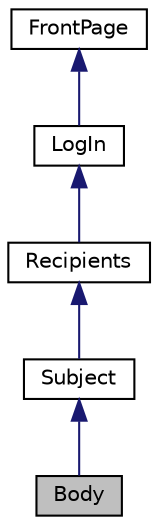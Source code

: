 digraph "Body"
{
 // LATEX_PDF_SIZE
  edge [fontname="Helvetica",fontsize="10",labelfontname="Helvetica",labelfontsize="10"];
  node [fontname="Helvetica",fontsize="10",shape=record];
  Node1 [label="Body",height=0.2,width=0.4,color="black", fillcolor="grey75", style="filled", fontcolor="black",tooltip=" "];
  Node2 -> Node1 [dir="back",color="midnightblue",fontsize="10",style="solid"];
  Node2 [label="Subject",height=0.2,width=0.4,color="black", fillcolor="white", style="filled",URL="$class_subject.html",tooltip=" "];
  Node3 -> Node2 [dir="back",color="midnightblue",fontsize="10",style="solid"];
  Node3 [label="Recipients",height=0.2,width=0.4,color="black", fillcolor="white", style="filled",URL="$class_recipients.html",tooltip=" "];
  Node4 -> Node3 [dir="back",color="midnightblue",fontsize="10",style="solid"];
  Node4 [label="LogIn",height=0.2,width=0.4,color="black", fillcolor="white", style="filled",URL="$class_log_in.html",tooltip=" "];
  Node5 -> Node4 [dir="back",color="midnightblue",fontsize="10",style="solid"];
  Node5 [label="FrontPage",height=0.2,width=0.4,color="black", fillcolor="white", style="filled",URL="$class_front_page.html",tooltip=" "];
}
